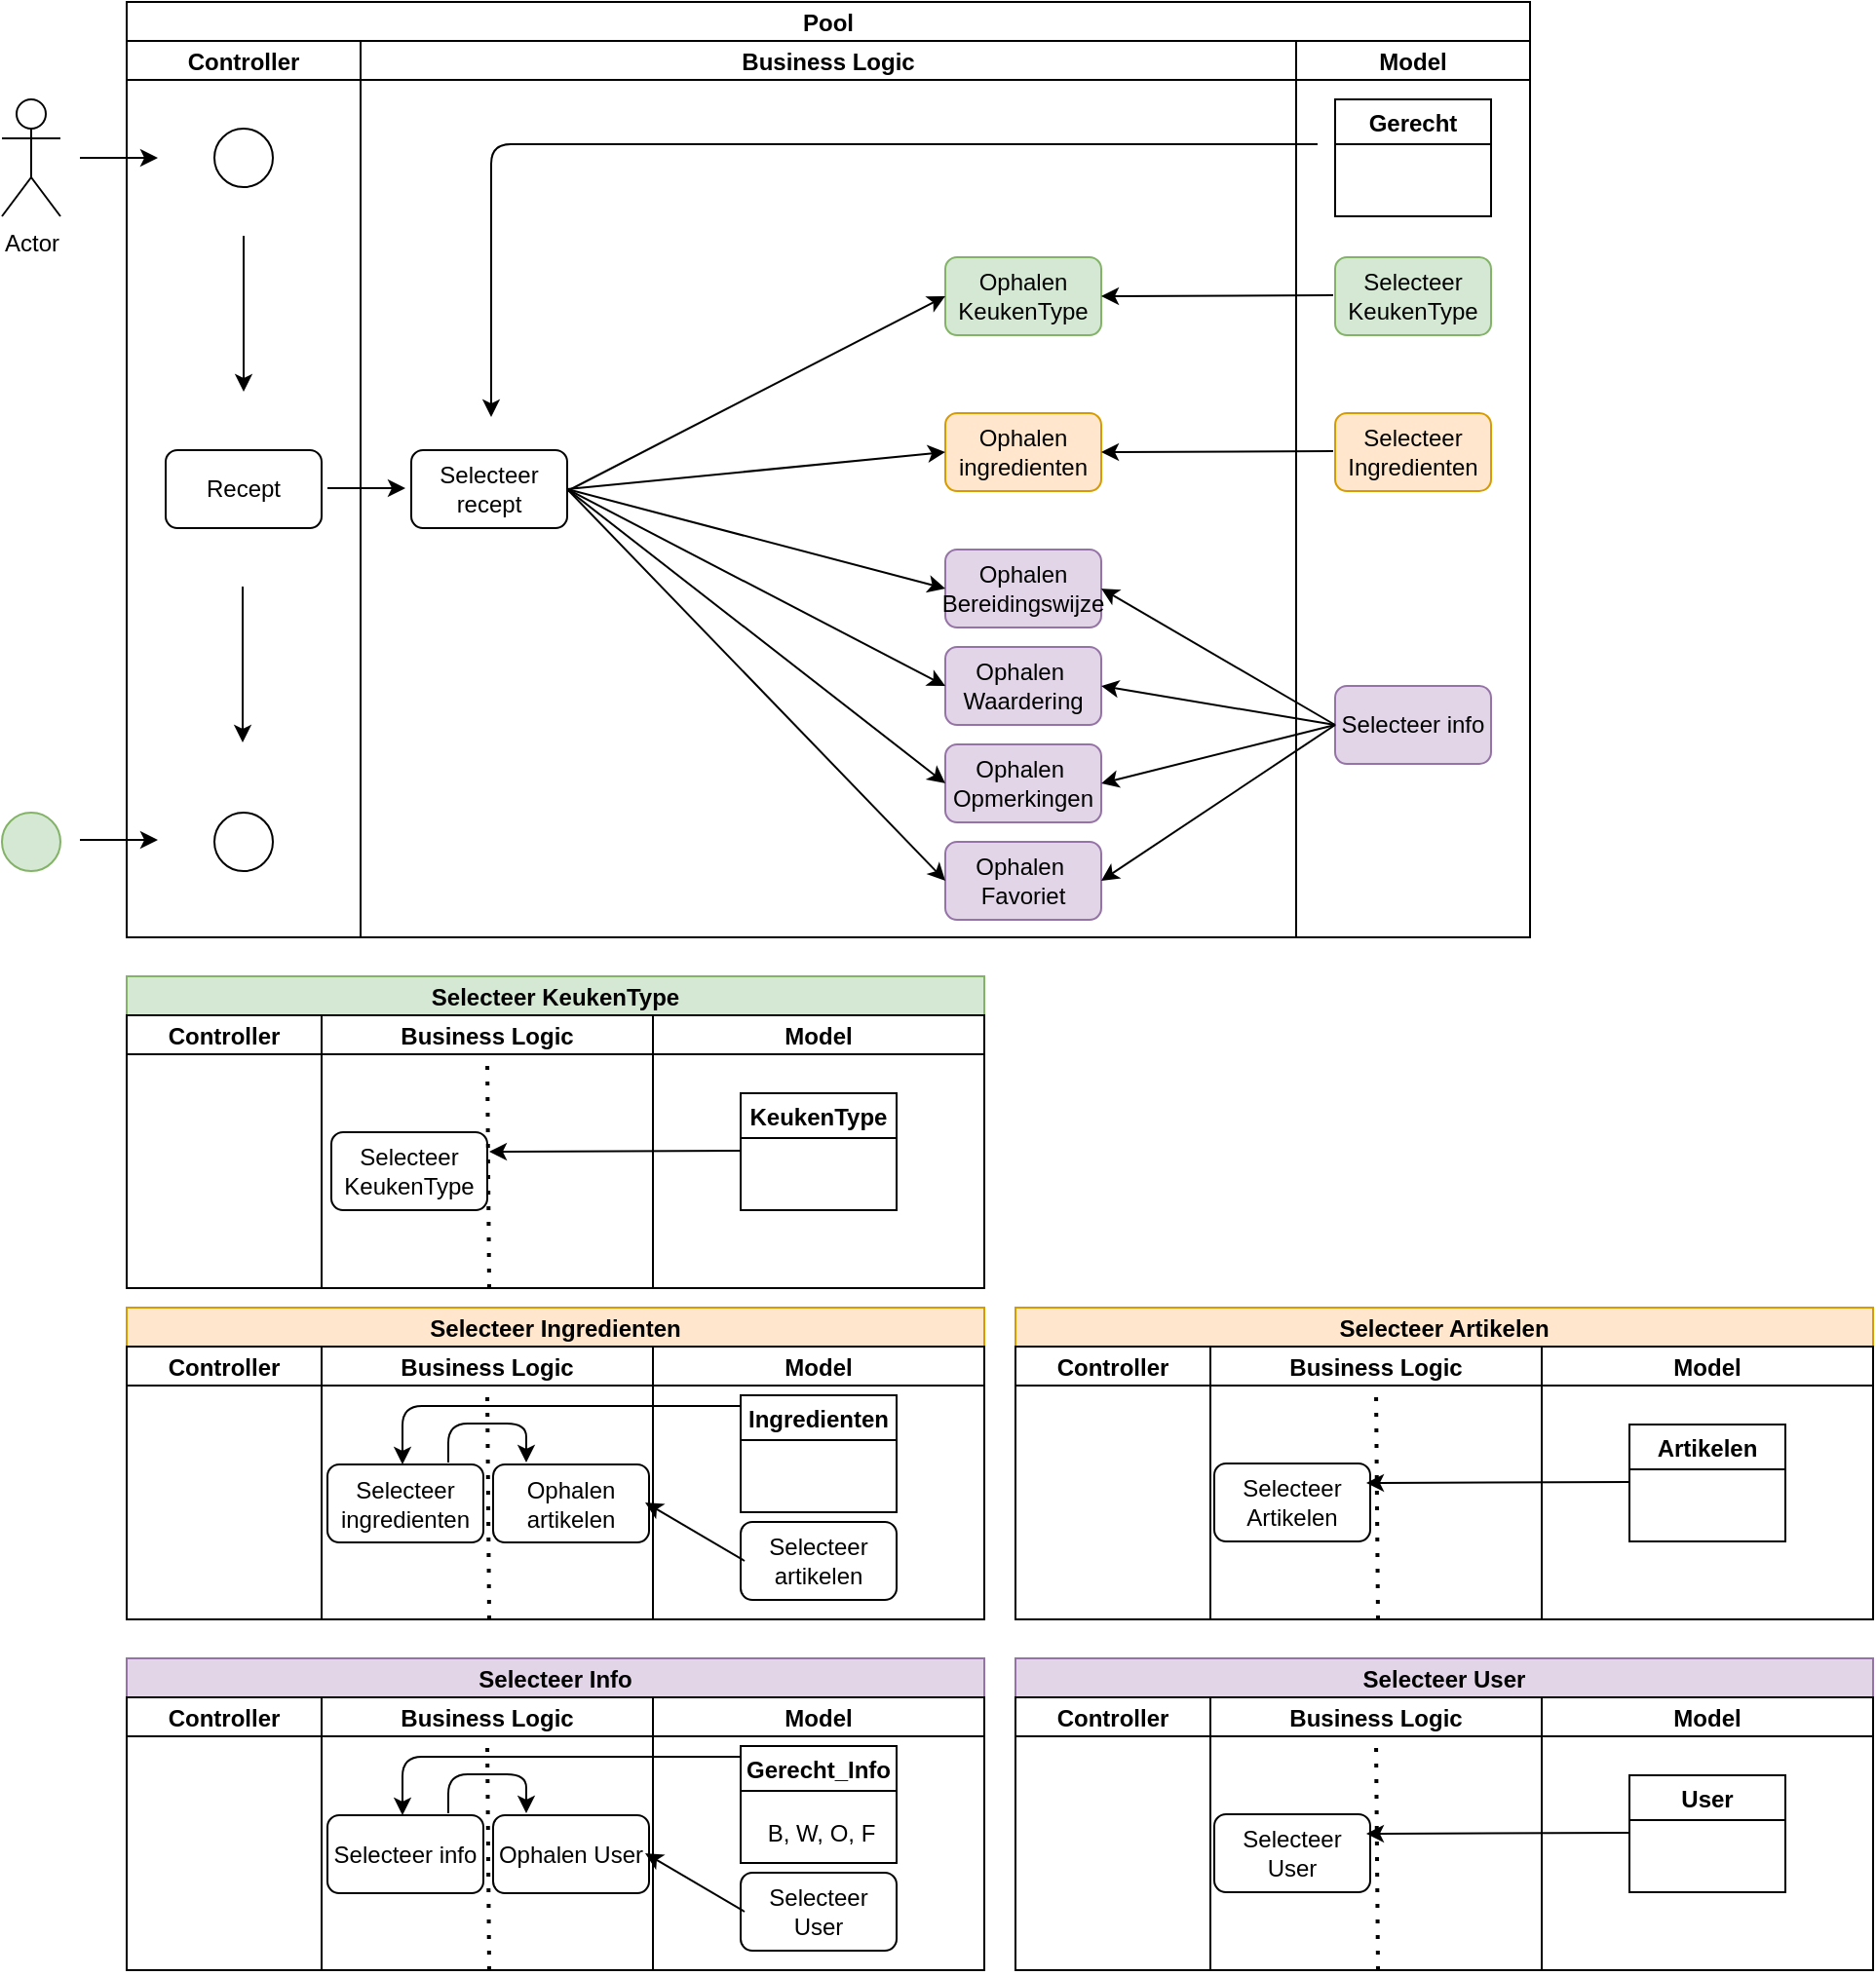 <mxfile>
    <diagram id="VR1NBB56KyZQFqz4awbL" name="Page-1">
        <mxGraphModel dx="1617" dy="1150" grid="1" gridSize="10" guides="1" tooltips="1" connect="1" arrows="1" fold="1" page="1" pageScale="1" pageWidth="850" pageHeight="1100" math="0" shadow="0">
            <root>
                <mxCell id="0"/>
                <mxCell id="1" parent="0"/>
                <mxCell id="2" value="Pool" style="swimlane;childLayout=stackLayout;resizeParent=1;resizeParentMax=0;startSize=20;" parent="1" vertex="1">
                    <mxGeometry x="84" y="10" width="720" height="480" as="geometry"/>
                </mxCell>
                <mxCell id="3" value="Controller" style="swimlane;startSize=20;" parent="2" vertex="1">
                    <mxGeometry y="20" width="120" height="460" as="geometry"/>
                </mxCell>
                <mxCell id="17" value="Recept" style="rounded=1;whiteSpace=wrap;html=1;" parent="3" vertex="1">
                    <mxGeometry x="20" y="210" width="80" height="40" as="geometry"/>
                </mxCell>
                <mxCell id="23" value="" style="ellipse;whiteSpace=wrap;html=1;aspect=fixed;" parent="3" vertex="1">
                    <mxGeometry x="45" y="45" width="30" height="30" as="geometry"/>
                </mxCell>
                <mxCell id="24" value="" style="ellipse;whiteSpace=wrap;html=1;aspect=fixed;" parent="3" vertex="1">
                    <mxGeometry x="45" y="396" width="30" height="30" as="geometry"/>
                </mxCell>
                <mxCell id="153" value="" style="endArrow=classic;html=1;" parent="3" edge="1">
                    <mxGeometry width="50" height="50" relative="1" as="geometry">
                        <mxPoint x="59.5" y="280" as="sourcePoint"/>
                        <mxPoint x="59.5" y="360" as="targetPoint"/>
                    </mxGeometry>
                </mxCell>
                <mxCell id="4" value="Business Logic" style="swimlane;startSize=20;" parent="2" vertex="1">
                    <mxGeometry x="120" y="20" width="480" height="460" as="geometry"/>
                </mxCell>
                <mxCell id="18" value="Selecteer&lt;br&gt;recept" style="rounded=1;whiteSpace=wrap;html=1;" parent="4" vertex="1">
                    <mxGeometry x="26" y="210" width="80" height="40" as="geometry"/>
                </mxCell>
                <mxCell id="20" value="" style="endArrow=classic;html=1;" parent="4" edge="1">
                    <mxGeometry width="50" height="50" relative="1" as="geometry">
                        <mxPoint x="-17" y="229.5" as="sourcePoint"/>
                        <mxPoint x="23" y="229.5" as="targetPoint"/>
                    </mxGeometry>
                </mxCell>
                <mxCell id="27" value="" style="edgeStyle=segmentEdgeStyle;endArrow=classic;html=1;" parent="4" edge="1">
                    <mxGeometry width="50" height="50" relative="1" as="geometry">
                        <mxPoint x="491" y="53" as="sourcePoint"/>
                        <mxPoint x="67" y="193" as="targetPoint"/>
                        <Array as="points">
                            <mxPoint x="67" y="53"/>
                            <mxPoint x="67" y="143"/>
                        </Array>
                    </mxGeometry>
                </mxCell>
                <mxCell id="28" value="Ophalen KeukenType" style="rounded=1;whiteSpace=wrap;html=1;fillColor=#d5e8d4;strokeColor=#82b366;" parent="4" vertex="1">
                    <mxGeometry x="300" y="111" width="80" height="40" as="geometry"/>
                </mxCell>
                <mxCell id="50" value="Ophalen ingredienten" style="rounded=1;whiteSpace=wrap;html=1;fillColor=#ffe6cc;strokeColor=#d79b00;" parent="4" vertex="1">
                    <mxGeometry x="300" y="191" width="80" height="40" as="geometry"/>
                </mxCell>
                <mxCell id="89" value="" style="endArrow=classic;html=1;entryX=1;entryY=0.5;entryDx=0;entryDy=0;" parent="4" target="50" edge="1">
                    <mxGeometry width="50" height="50" relative="1" as="geometry">
                        <mxPoint x="499" y="210.5" as="sourcePoint"/>
                        <mxPoint x="386" y="211" as="targetPoint"/>
                    </mxGeometry>
                </mxCell>
                <mxCell id="94" value="Ophalen Bereidingswijze" style="rounded=1;whiteSpace=wrap;html=1;fillColor=#e1d5e7;strokeColor=#9673a6;" parent="4" vertex="1">
                    <mxGeometry x="300" y="261" width="80" height="40" as="geometry"/>
                </mxCell>
                <mxCell id="95" value="Ophalen&amp;nbsp; Waardering" style="rounded=1;whiteSpace=wrap;html=1;fillColor=#e1d5e7;strokeColor=#9673a6;" parent="4" vertex="1">
                    <mxGeometry x="300" y="311" width="80" height="40" as="geometry"/>
                </mxCell>
                <mxCell id="96" value="Ophalen&amp;nbsp; Opmerkingen" style="rounded=1;whiteSpace=wrap;html=1;fillColor=#e1d5e7;strokeColor=#9673a6;" parent="4" vertex="1">
                    <mxGeometry x="300" y="361" width="80" height="40" as="geometry"/>
                </mxCell>
                <mxCell id="97" value="Ophalen&amp;nbsp; Favoriet" style="rounded=1;whiteSpace=wrap;html=1;fillColor=#e1d5e7;strokeColor=#9673a6;" parent="4" vertex="1">
                    <mxGeometry x="300" y="411" width="80" height="40" as="geometry"/>
                </mxCell>
                <mxCell id="157" value="" style="endArrow=classic;html=1;entryX=1;entryY=0.5;entryDx=0;entryDy=0;" parent="4" edge="1">
                    <mxGeometry width="50" height="50" relative="1" as="geometry">
                        <mxPoint x="499" y="130.5" as="sourcePoint"/>
                        <mxPoint x="380" y="131" as="targetPoint"/>
                    </mxGeometry>
                </mxCell>
                <mxCell id="158" value="" style="endArrow=classic;html=1;entryX=0;entryY=0.5;entryDx=0;entryDy=0;" parent="4" target="28" edge="1">
                    <mxGeometry width="50" height="50" relative="1" as="geometry">
                        <mxPoint x="106" y="231" as="sourcePoint"/>
                        <mxPoint x="156" y="181" as="targetPoint"/>
                    </mxGeometry>
                </mxCell>
                <mxCell id="159" value="" style="endArrow=classic;html=1;entryX=0;entryY=0.5;entryDx=0;entryDy=0;" parent="4" target="50" edge="1">
                    <mxGeometry width="50" height="50" relative="1" as="geometry">
                        <mxPoint x="106" y="230" as="sourcePoint"/>
                        <mxPoint x="290" y="201" as="targetPoint"/>
                    </mxGeometry>
                </mxCell>
                <mxCell id="160" value="" style="endArrow=classic;html=1;entryX=0;entryY=0.5;entryDx=0;entryDy=0;exitX=1;exitY=0.5;exitDx=0;exitDy=0;" parent="4" source="18" target="94" edge="1">
                    <mxGeometry width="50" height="50" relative="1" as="geometry">
                        <mxPoint x="106" y="269" as="sourcePoint"/>
                        <mxPoint x="300" y="250" as="targetPoint"/>
                    </mxGeometry>
                </mxCell>
                <mxCell id="162" value="" style="endArrow=classic;html=1;entryX=0;entryY=0.5;entryDx=0;entryDy=0;exitX=1;exitY=0.5;exitDx=0;exitDy=0;" parent="4" source="18" target="96" edge="1">
                    <mxGeometry width="50" height="50" relative="1" as="geometry">
                        <mxPoint x="86" y="261" as="sourcePoint"/>
                        <mxPoint x="280" y="362" as="targetPoint"/>
                    </mxGeometry>
                </mxCell>
                <mxCell id="163" value="" style="endArrow=classic;html=1;exitX=1;exitY=0.5;exitDx=0;exitDy=0;" parent="4" source="18" edge="1">
                    <mxGeometry width="50" height="50" relative="1" as="geometry">
                        <mxPoint x="106" y="280" as="sourcePoint"/>
                        <mxPoint x="300" y="431" as="targetPoint"/>
                    </mxGeometry>
                </mxCell>
                <mxCell id="5" value="Model" style="swimlane;startSize=20;" parent="2" vertex="1">
                    <mxGeometry x="600" y="20" width="120" height="460" as="geometry"/>
                </mxCell>
                <mxCell id="22" value="Gerecht" style="swimlane;" parent="5" vertex="1">
                    <mxGeometry x="20" y="30" width="80" height="60" as="geometry"/>
                </mxCell>
                <mxCell id="36" value="Selecteer KeukenType" style="rounded=1;whiteSpace=wrap;html=1;fillColor=#d5e8d4;strokeColor=#82b366;" parent="5" vertex="1">
                    <mxGeometry x="20" y="111" width="80" height="40" as="geometry"/>
                </mxCell>
                <mxCell id="88" value="Selecteer Ingredienten" style="rounded=1;whiteSpace=wrap;html=1;fillColor=#ffe6cc;strokeColor=#d79b00;" parent="5" vertex="1">
                    <mxGeometry x="20" y="191" width="80" height="40" as="geometry"/>
                </mxCell>
                <mxCell id="132" value="Selecteer info" style="rounded=1;whiteSpace=wrap;html=1;fillColor=#e1d5e7;strokeColor=#9673a6;" parent="5" vertex="1">
                    <mxGeometry x="20" y="331" width="80" height="40" as="geometry"/>
                </mxCell>
                <mxCell id="148" value="" style="endArrow=classic;html=1;entryX=1;entryY=0.5;entryDx=0;entryDy=0;" parent="2" edge="1">
                    <mxGeometry width="50" height="50" relative="1" as="geometry">
                        <mxPoint x="620" y="371" as="sourcePoint"/>
                        <mxPoint x="500" y="301" as="targetPoint"/>
                    </mxGeometry>
                </mxCell>
                <mxCell id="15" value="Actor" style="shape=umlActor;verticalLabelPosition=bottom;verticalAlign=top;html=1;outlineConnect=0;" parent="1" vertex="1">
                    <mxGeometry x="20" y="60" width="30" height="60" as="geometry"/>
                </mxCell>
                <mxCell id="16" value="" style="endArrow=classic;html=1;" parent="1" edge="1">
                    <mxGeometry width="50" height="50" relative="1" as="geometry">
                        <mxPoint x="60" y="90" as="sourcePoint"/>
                        <mxPoint x="100" y="90" as="targetPoint"/>
                    </mxGeometry>
                </mxCell>
                <mxCell id="149" value="" style="endArrow=classic;html=1;entryX=1;entryY=0.5;entryDx=0;entryDy=0;" parent="1" edge="1">
                    <mxGeometry width="50" height="50" relative="1" as="geometry">
                        <mxPoint x="704" y="381" as="sourcePoint"/>
                        <mxPoint x="584" y="361" as="targetPoint"/>
                    </mxGeometry>
                </mxCell>
                <mxCell id="150" value="" style="endArrow=classic;html=1;entryX=1;entryY=0.5;entryDx=0;entryDy=0;" parent="1" edge="1">
                    <mxGeometry width="50" height="50" relative="1" as="geometry">
                        <mxPoint x="704" y="381" as="sourcePoint"/>
                        <mxPoint x="584" y="411" as="targetPoint"/>
                    </mxGeometry>
                </mxCell>
                <mxCell id="151" value="" style="endArrow=classic;html=1;entryX=1;entryY=0.5;entryDx=0;entryDy=0;" parent="1" edge="1">
                    <mxGeometry width="50" height="50" relative="1" as="geometry">
                        <mxPoint x="704" y="381" as="sourcePoint"/>
                        <mxPoint x="584" y="461" as="targetPoint"/>
                    </mxGeometry>
                </mxCell>
                <mxCell id="152" value="" style="endArrow=classic;html=1;" parent="1" edge="1">
                    <mxGeometry width="50" height="50" relative="1" as="geometry">
                        <mxPoint x="144" y="130" as="sourcePoint"/>
                        <mxPoint x="144" y="210" as="targetPoint"/>
                    </mxGeometry>
                </mxCell>
                <mxCell id="161" value="" style="endArrow=classic;html=1;entryX=0;entryY=0.5;entryDx=0;entryDy=0;" parent="1" target="95" edge="1">
                    <mxGeometry width="50" height="50" relative="1" as="geometry">
                        <mxPoint x="310" y="260" as="sourcePoint"/>
                        <mxPoint x="514" y="321" as="targetPoint"/>
                    </mxGeometry>
                </mxCell>
                <mxCell id="171" value="" style="endArrow=classic;html=1;" parent="1" edge="1">
                    <mxGeometry width="50" height="50" relative="1" as="geometry">
                        <mxPoint x="60" y="440" as="sourcePoint"/>
                        <mxPoint x="100" y="440" as="targetPoint"/>
                    </mxGeometry>
                </mxCell>
                <mxCell id="172" value="" style="ellipse;whiteSpace=wrap;html=1;aspect=fixed;fillColor=#d5e8d4;strokeColor=#82b366;" parent="1" vertex="1">
                    <mxGeometry x="20" y="426" width="30" height="30" as="geometry"/>
                </mxCell>
                <mxCell id="175" value="Selecteer KeukenType" style="swimlane;childLayout=stackLayout;resizeParent=1;resizeParentMax=0;startSize=20;fillColor=#d5e8d4;strokeColor=#82b366;" parent="1" vertex="1">
                    <mxGeometry x="84" y="510" width="440" height="160" as="geometry"/>
                </mxCell>
                <mxCell id="176" value="Controller" style="swimlane;startSize=20;" parent="175" vertex="1">
                    <mxGeometry y="20" width="100" height="140" as="geometry"/>
                </mxCell>
                <mxCell id="177" value="Business Logic" style="swimlane;startSize=20;" parent="175" vertex="1">
                    <mxGeometry x="100" y="20" width="170" height="140" as="geometry"/>
                </mxCell>
                <mxCell id="37" value="Selecteer KeukenType" style="rounded=1;whiteSpace=wrap;html=1;" parent="177" vertex="1">
                    <mxGeometry x="5" y="60" width="80" height="40" as="geometry"/>
                </mxCell>
                <mxCell id="166" value="" style="endArrow=none;dashed=1;html=1;dashPattern=1 3;strokeWidth=2;entryX=0.5;entryY=0.157;entryDx=0;entryDy=0;entryPerimeter=0;" parent="177" edge="1" target="177">
                    <mxGeometry width="50" height="50" relative="1" as="geometry">
                        <mxPoint x="86" y="140" as="sourcePoint"/>
                        <mxPoint x="86" y="30" as="targetPoint"/>
                    </mxGeometry>
                </mxCell>
                <mxCell id="178" value="Model" style="swimlane;startSize=20;" parent="175" vertex="1">
                    <mxGeometry x="270" y="20" width="170" height="140" as="geometry"/>
                </mxCell>
                <mxCell id="51" value="KeukenType" style="swimlane;" parent="178" vertex="1">
                    <mxGeometry x="45" y="40" width="80" height="60" as="geometry"/>
                </mxCell>
                <mxCell id="156" value="" style="edgeStyle=none;html=1;" parent="178" edge="1">
                    <mxGeometry relative="1" as="geometry">
                        <mxPoint x="45" y="69.5" as="sourcePoint"/>
                        <mxPoint x="-84" y="70" as="targetPoint"/>
                    </mxGeometry>
                </mxCell>
                <mxCell id="179" value="Selecteer Ingredienten" style="swimlane;childLayout=stackLayout;resizeParent=1;resizeParentMax=0;startSize=20;fillColor=#ffe6cc;strokeColor=#d79b00;" vertex="1" parent="1">
                    <mxGeometry x="84" y="680" width="440" height="160" as="geometry"/>
                </mxCell>
                <mxCell id="180" value="Controller" style="swimlane;startSize=20;" vertex="1" parent="179">
                    <mxGeometry y="20" width="100" height="140" as="geometry"/>
                </mxCell>
                <mxCell id="181" value="Business Logic" style="swimlane;startSize=20;" vertex="1" parent="179">
                    <mxGeometry x="100" y="20" width="170" height="140" as="geometry"/>
                </mxCell>
                <mxCell id="183" value="" style="endArrow=none;dashed=1;html=1;dashPattern=1 3;strokeWidth=2;entryX=0.5;entryY=0.157;entryDx=0;entryDy=0;entryPerimeter=0;" edge="1" parent="181" target="181">
                    <mxGeometry width="50" height="50" relative="1" as="geometry">
                        <mxPoint x="86" y="140" as="sourcePoint"/>
                        <mxPoint x="86" y="30" as="targetPoint"/>
                    </mxGeometry>
                </mxCell>
                <mxCell id="64" value="Ophalen artikelen" style="rounded=1;whiteSpace=wrap;html=1;" parent="181" vertex="1">
                    <mxGeometry x="88" y="60.5" width="80" height="40" as="geometry"/>
                </mxCell>
                <mxCell id="63" value="Selecteer ingredienten" style="rounded=1;whiteSpace=wrap;html=1;" parent="181" vertex="1">
                    <mxGeometry x="3" y="60.5" width="80" height="40" as="geometry"/>
                </mxCell>
                <mxCell id="65" value="" style="endArrow=classic;html=1;" parent="181" edge="1">
                    <mxGeometry width="50" height="50" relative="1" as="geometry">
                        <mxPoint x="65" y="59.5" as="sourcePoint"/>
                        <mxPoint x="105" y="59.5" as="targetPoint"/>
                        <Array as="points">
                            <mxPoint x="65" y="39.5"/>
                            <mxPoint x="105" y="39.5"/>
                        </Array>
                    </mxGeometry>
                </mxCell>
                <mxCell id="195" value="" style="edgeStyle=segmentEdgeStyle;endArrow=classic;html=1;" edge="1" parent="181">
                    <mxGeometry width="50" height="50" relative="1" as="geometry">
                        <mxPoint x="214.5" y="30.5" as="sourcePoint"/>
                        <mxPoint x="41.5" y="60.5" as="targetPoint"/>
                    </mxGeometry>
                </mxCell>
                <mxCell id="184" value="Model" style="swimlane;startSize=20;" vertex="1" parent="179">
                    <mxGeometry x="270" y="20" width="170" height="140" as="geometry"/>
                </mxCell>
                <mxCell id="92" value="Selecteer artikelen" style="rounded=1;whiteSpace=wrap;html=1;" parent="184" vertex="1">
                    <mxGeometry x="45" y="90" width="80" height="40" as="geometry"/>
                </mxCell>
                <mxCell id="93" value="" style="endArrow=classic;html=1;" parent="184" edge="1">
                    <mxGeometry width="50" height="50" relative="1" as="geometry">
                        <mxPoint x="47" y="110" as="sourcePoint"/>
                        <mxPoint x="-4" y="80" as="targetPoint"/>
                    </mxGeometry>
                </mxCell>
                <mxCell id="83" value="Ingredienten" style="swimlane;startSize=23;" parent="184" vertex="1">
                    <mxGeometry x="45" y="25" width="80" height="60" as="geometry"/>
                </mxCell>
                <mxCell id="187" value="Selecteer Artikelen" style="swimlane;childLayout=stackLayout;resizeParent=1;resizeParentMax=0;startSize=20;fillColor=#ffe6cc;strokeColor=#d79b00;" vertex="1" parent="1">
                    <mxGeometry x="540" y="680" width="440" height="160" as="geometry"/>
                </mxCell>
                <mxCell id="188" value="Controller" style="swimlane;startSize=20;" vertex="1" parent="187">
                    <mxGeometry y="20" width="100" height="140" as="geometry"/>
                </mxCell>
                <mxCell id="189" value="Business Logic" style="swimlane;startSize=20;" vertex="1" parent="187">
                    <mxGeometry x="100" y="20" width="170" height="140" as="geometry"/>
                </mxCell>
                <mxCell id="190" value="Selecteer Artikelen" style="rounded=1;whiteSpace=wrap;html=1;" vertex="1" parent="189">
                    <mxGeometry x="2" y="60" width="80" height="40" as="geometry"/>
                </mxCell>
                <mxCell id="191" value="" style="endArrow=none;dashed=1;html=1;dashPattern=1 3;strokeWidth=2;entryX=0.5;entryY=0.157;entryDx=0;entryDy=0;entryPerimeter=0;" edge="1" parent="189" target="189">
                    <mxGeometry width="50" height="50" relative="1" as="geometry">
                        <mxPoint x="86" y="140" as="sourcePoint"/>
                        <mxPoint x="86" y="30" as="targetPoint"/>
                    </mxGeometry>
                </mxCell>
                <mxCell id="192" value="Model" style="swimlane;startSize=20;" vertex="1" parent="187">
                    <mxGeometry x="270" y="20" width="170" height="140" as="geometry"/>
                </mxCell>
                <mxCell id="193" value="Artikelen" style="swimlane;" vertex="1" parent="192">
                    <mxGeometry x="45" y="40" width="80" height="60" as="geometry"/>
                </mxCell>
                <mxCell id="194" value="" style="edgeStyle=none;html=1;entryX=0.975;entryY=0.25;entryDx=0;entryDy=0;entryPerimeter=0;" edge="1" parent="192" target="190">
                    <mxGeometry relative="1" as="geometry">
                        <mxPoint x="45" y="69.5" as="sourcePoint"/>
                        <mxPoint x="-84" y="70" as="targetPoint"/>
                    </mxGeometry>
                </mxCell>
                <mxCell id="197" value="Selecteer Info" style="swimlane;childLayout=stackLayout;resizeParent=1;resizeParentMax=0;startSize=20;fillColor=#e1d5e7;strokeColor=#9673a6;" vertex="1" parent="1">
                    <mxGeometry x="84" y="860" width="440" height="160" as="geometry"/>
                </mxCell>
                <mxCell id="198" value="Controller" style="swimlane;startSize=20;" vertex="1" parent="197">
                    <mxGeometry y="20" width="100" height="140" as="geometry"/>
                </mxCell>
                <mxCell id="199" value="Business Logic" style="swimlane;startSize=20;" vertex="1" parent="197">
                    <mxGeometry x="100" y="20" width="170" height="140" as="geometry"/>
                </mxCell>
                <mxCell id="200" value="" style="endArrow=none;dashed=1;html=1;dashPattern=1 3;strokeWidth=2;entryX=0.5;entryY=0.157;entryDx=0;entryDy=0;entryPerimeter=0;" edge="1" parent="199" target="199">
                    <mxGeometry width="50" height="50" relative="1" as="geometry">
                        <mxPoint x="86" y="140" as="sourcePoint"/>
                        <mxPoint x="86" y="30" as="targetPoint"/>
                    </mxGeometry>
                </mxCell>
                <mxCell id="201" value="Ophalen User" style="rounded=1;whiteSpace=wrap;html=1;" vertex="1" parent="199">
                    <mxGeometry x="88" y="60.5" width="80" height="40" as="geometry"/>
                </mxCell>
                <mxCell id="202" value="Selecteer info" style="rounded=1;whiteSpace=wrap;html=1;" vertex="1" parent="199">
                    <mxGeometry x="3" y="60.5" width="80" height="40" as="geometry"/>
                </mxCell>
                <mxCell id="203" value="" style="endArrow=classic;html=1;" edge="1" parent="199">
                    <mxGeometry width="50" height="50" relative="1" as="geometry">
                        <mxPoint x="65" y="59.5" as="sourcePoint"/>
                        <mxPoint x="105" y="59.5" as="targetPoint"/>
                        <Array as="points">
                            <mxPoint x="65" y="39.5"/>
                            <mxPoint x="105" y="39.5"/>
                        </Array>
                    </mxGeometry>
                </mxCell>
                <mxCell id="204" value="" style="edgeStyle=segmentEdgeStyle;endArrow=classic;html=1;" edge="1" parent="199">
                    <mxGeometry width="50" height="50" relative="1" as="geometry">
                        <mxPoint x="214.5" y="30.5" as="sourcePoint"/>
                        <mxPoint x="41.5" y="60.5" as="targetPoint"/>
                    </mxGeometry>
                </mxCell>
                <mxCell id="205" value="Model" style="swimlane;startSize=20;" vertex="1" parent="197">
                    <mxGeometry x="270" y="20" width="170" height="140" as="geometry"/>
                </mxCell>
                <mxCell id="206" value="Selecteer User" style="rounded=1;whiteSpace=wrap;html=1;" vertex="1" parent="205">
                    <mxGeometry x="45" y="90" width="80" height="40" as="geometry"/>
                </mxCell>
                <mxCell id="207" value="" style="endArrow=classic;html=1;" edge="1" parent="205">
                    <mxGeometry width="50" height="50" relative="1" as="geometry">
                        <mxPoint x="47" y="110" as="sourcePoint"/>
                        <mxPoint x="-4" y="80" as="targetPoint"/>
                    </mxGeometry>
                </mxCell>
                <mxCell id="208" value="Gerecht_Info" style="swimlane;startSize=23;" vertex="1" parent="205">
                    <mxGeometry x="45" y="25" width="80" height="60" as="geometry"/>
                </mxCell>
                <mxCell id="209" value="Selecteer User" style="swimlane;childLayout=stackLayout;resizeParent=1;resizeParentMax=0;startSize=20;fillColor=#e1d5e7;strokeColor=#9673a6;" vertex="1" parent="1">
                    <mxGeometry x="540" y="860" width="440" height="160" as="geometry"/>
                </mxCell>
                <mxCell id="210" value="Controller" style="swimlane;startSize=20;" vertex="1" parent="209">
                    <mxGeometry y="20" width="100" height="140" as="geometry"/>
                </mxCell>
                <mxCell id="211" value="Business Logic" style="swimlane;startSize=20;" vertex="1" parent="209">
                    <mxGeometry x="100" y="20" width="170" height="140" as="geometry"/>
                </mxCell>
                <mxCell id="212" value="Selecteer User" style="rounded=1;whiteSpace=wrap;html=1;" vertex="1" parent="211">
                    <mxGeometry x="2" y="60" width="80" height="40" as="geometry"/>
                </mxCell>
                <mxCell id="213" value="" style="endArrow=none;dashed=1;html=1;dashPattern=1 3;strokeWidth=2;entryX=0.5;entryY=0.157;entryDx=0;entryDy=0;entryPerimeter=0;" edge="1" parent="211" target="211">
                    <mxGeometry width="50" height="50" relative="1" as="geometry">
                        <mxPoint x="86" y="140" as="sourcePoint"/>
                        <mxPoint x="86" y="30" as="targetPoint"/>
                    </mxGeometry>
                </mxCell>
                <mxCell id="214" value="Model" style="swimlane;startSize=20;" vertex="1" parent="209">
                    <mxGeometry x="270" y="20" width="170" height="140" as="geometry"/>
                </mxCell>
                <mxCell id="215" value="User" style="swimlane;" vertex="1" parent="214">
                    <mxGeometry x="45" y="40" width="80" height="60" as="geometry"/>
                </mxCell>
                <mxCell id="216" value="" style="edgeStyle=none;html=1;entryX=0.975;entryY=0.25;entryDx=0;entryDy=0;entryPerimeter=0;" edge="1" parent="214" target="212">
                    <mxGeometry relative="1" as="geometry">
                        <mxPoint x="45" y="69.5" as="sourcePoint"/>
                        <mxPoint x="-84" y="70" as="targetPoint"/>
                    </mxGeometry>
                </mxCell>
                <mxCell id="219" value="B, W, O, F" style="text;html=1;align=center;verticalAlign=middle;resizable=0;points=[];autosize=1;strokeColor=none;fillColor=none;" vertex="1" parent="1">
                    <mxGeometry x="405" y="940" width="70" height="20" as="geometry"/>
                </mxCell>
            </root>
        </mxGraphModel>
    </diagram>
</mxfile>